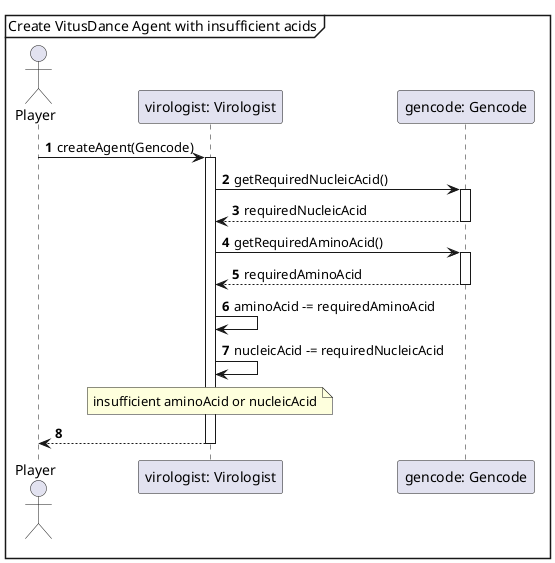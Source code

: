 @startuml
'https://plantuml.com/sequence-diagram

autonumber

mainframe Create VitusDance Agent with insufficient acids

actor Player

Player -> "virologist: Virologist": createAgent(Gencode)
Activate "virologist: Virologist"

"virologist: Virologist" -> "gencode: Gencode": getRequiredNucleicAcid()
Activate "gencode: Gencode"
"gencode: Gencode" --> "virologist: Virologist": requiredNucleicAcid
Deactivate "gencode: Gencode"

"virologist: Virologist" -> "gencode: Gencode": getRequiredAminoAcid()
Activate "gencode: Gencode"
"gencode: Gencode" --> "virologist: Virologist": requiredAminoAcid
Deactivate "gencode: Gencode"

"virologist: Virologist" -> "virologist: Virologist": aminoAcid -= requiredAminoAcid
"virologist: Virologist" -> "virologist: Virologist": nucleicAcid -= requiredNucleicAcid

note over "virologist: Virologist"
insufficient aminoAcid or nucleicAcid
end note

"virologist: Virologist" --> Player
Deactivate "virologist: Virologist"

@enduml